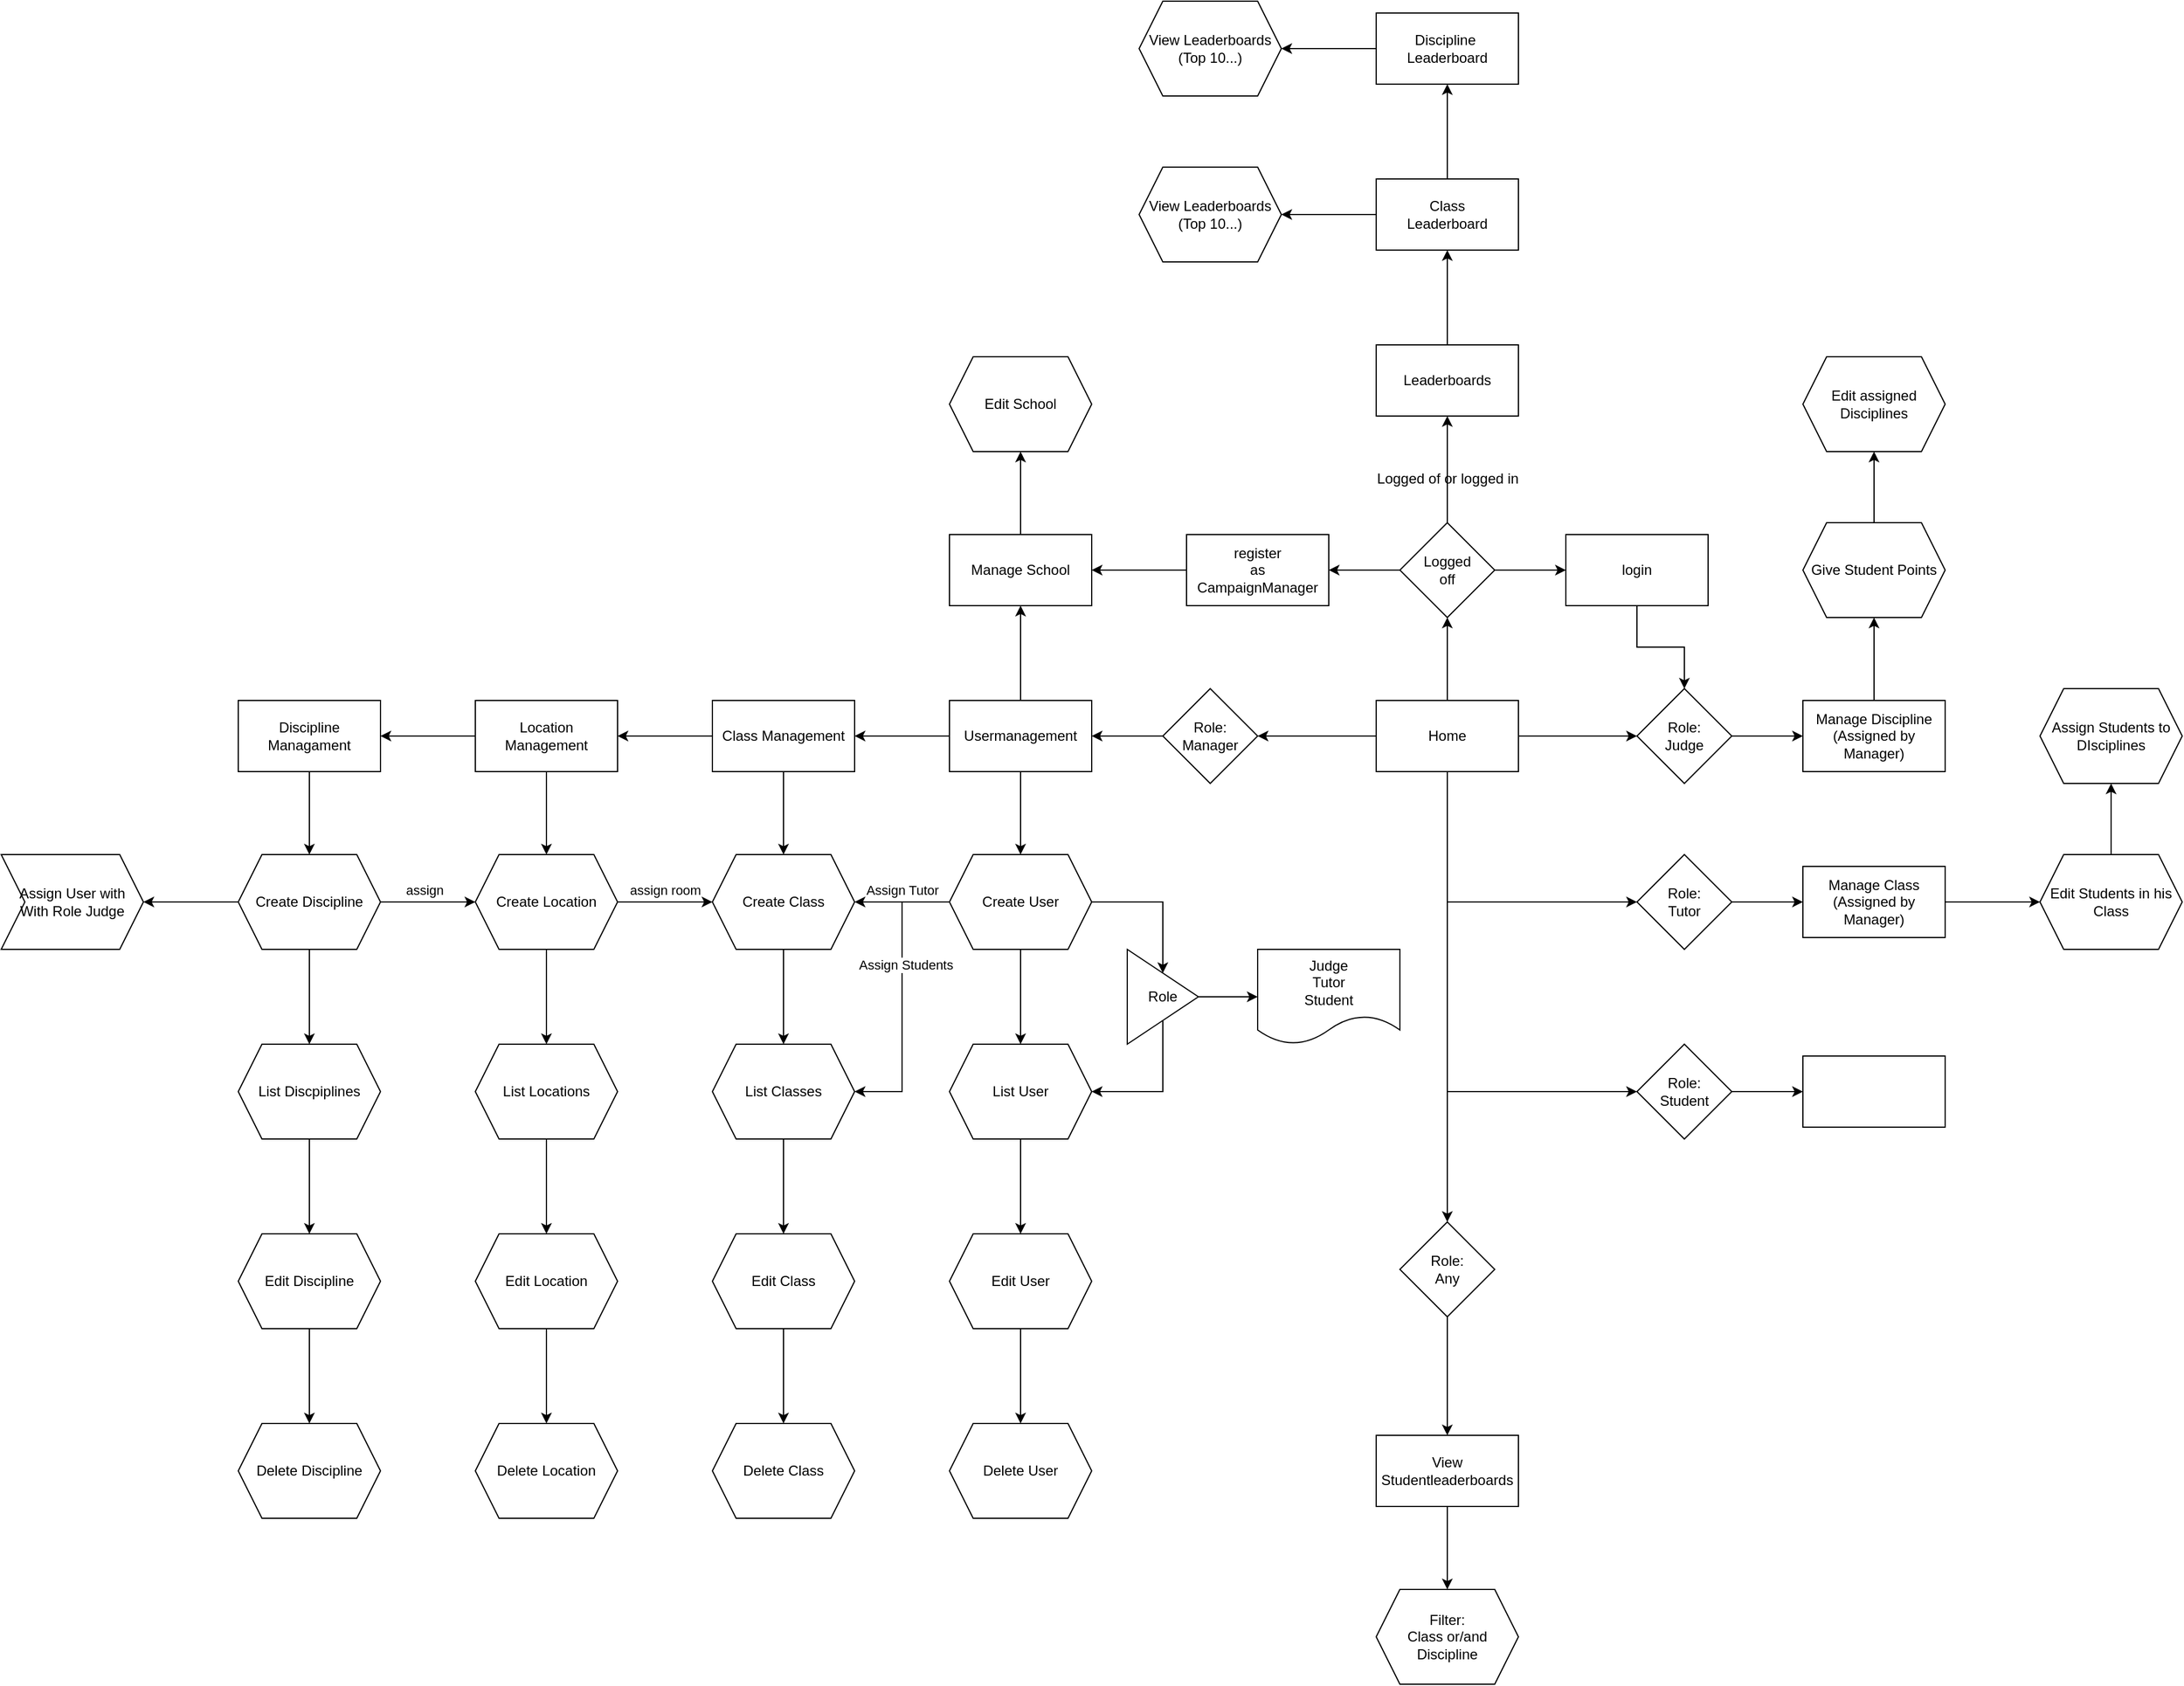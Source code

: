 <mxfile version="22.1.21" type="device">
  <diagram name="Page-1" id="-bvNG0nPx2e-1lamYGhy">
    <mxGraphModel dx="2177" dy="1967" grid="1" gridSize="10" guides="1" tooltips="1" connect="1" arrows="1" fold="1" page="1" pageScale="1" pageWidth="827" pageHeight="1169" math="0" shadow="0">
      <root>
        <mxCell id="0" />
        <mxCell id="1" parent="0" />
        <mxCell id="MP0bV6xL9u-5iZxoM9_i-12" value="" style="edgeStyle=orthogonalEdgeStyle;rounded=0;orthogonalLoop=1;jettySize=auto;html=1;" edge="1" parent="1" source="MP0bV6xL9u-5iZxoM9_i-6" target="MP0bV6xL9u-5iZxoM9_i-11">
          <mxGeometry relative="1" as="geometry" />
        </mxCell>
        <mxCell id="MP0bV6xL9u-5iZxoM9_i-18" value="" style="edgeStyle=orthogonalEdgeStyle;rounded=0;orthogonalLoop=1;jettySize=auto;html=1;" edge="1" parent="1" source="MP0bV6xL9u-5iZxoM9_i-6" target="MP0bV6xL9u-5iZxoM9_i-17">
          <mxGeometry relative="1" as="geometry" />
        </mxCell>
        <mxCell id="MP0bV6xL9u-5iZxoM9_i-83" value="" style="edgeStyle=orthogonalEdgeStyle;rounded=0;orthogonalLoop=1;jettySize=auto;html=1;" edge="1" parent="1" source="MP0bV6xL9u-5iZxoM9_i-6" target="MP0bV6xL9u-5iZxoM9_i-82">
          <mxGeometry relative="1" as="geometry" />
        </mxCell>
        <mxCell id="MP0bV6xL9u-5iZxoM9_i-94" value="" style="edgeStyle=orthogonalEdgeStyle;rounded=0;orthogonalLoop=1;jettySize=auto;html=1;" edge="1" parent="1" source="MP0bV6xL9u-5iZxoM9_i-6" target="MP0bV6xL9u-5iZxoM9_i-93">
          <mxGeometry relative="1" as="geometry">
            <Array as="points">
              <mxPoint x="410" y="570" />
            </Array>
          </mxGeometry>
        </mxCell>
        <mxCell id="MP0bV6xL9u-5iZxoM9_i-102" value="" style="edgeStyle=orthogonalEdgeStyle;rounded=0;orthogonalLoop=1;jettySize=auto;html=1;" edge="1" parent="1" source="MP0bV6xL9u-5iZxoM9_i-6" target="MP0bV6xL9u-5iZxoM9_i-101">
          <mxGeometry relative="1" as="geometry">
            <Array as="points">
              <mxPoint x="410" y="730" />
            </Array>
          </mxGeometry>
        </mxCell>
        <mxCell id="MP0bV6xL9u-5iZxoM9_i-106" value="" style="edgeStyle=orthogonalEdgeStyle;rounded=0;orthogonalLoop=1;jettySize=auto;html=1;" edge="1" parent="1" source="MP0bV6xL9u-5iZxoM9_i-6" target="MP0bV6xL9u-5iZxoM9_i-105">
          <mxGeometry relative="1" as="geometry" />
        </mxCell>
        <mxCell id="MP0bV6xL9u-5iZxoM9_i-6" value="Home" style="rounded=0;whiteSpace=wrap;html=1;" vertex="1" parent="1">
          <mxGeometry x="350" y="400" width="120" height="60" as="geometry" />
        </mxCell>
        <mxCell id="MP0bV6xL9u-5iZxoM9_i-14" value="" style="edgeStyle=orthogonalEdgeStyle;rounded=0;orthogonalLoop=1;jettySize=auto;html=1;" edge="1" parent="1" source="MP0bV6xL9u-5iZxoM9_i-11" target="MP0bV6xL9u-5iZxoM9_i-13">
          <mxGeometry relative="1" as="geometry" />
        </mxCell>
        <mxCell id="MP0bV6xL9u-5iZxoM9_i-16" value="" style="edgeStyle=orthogonalEdgeStyle;rounded=0;orthogonalLoop=1;jettySize=auto;html=1;" edge="1" parent="1" source="MP0bV6xL9u-5iZxoM9_i-11" target="MP0bV6xL9u-5iZxoM9_i-15">
          <mxGeometry relative="1" as="geometry" />
        </mxCell>
        <mxCell id="MP0bV6xL9u-5iZxoM9_i-112" value="" style="edgeStyle=orthogonalEdgeStyle;rounded=0;orthogonalLoop=1;jettySize=auto;html=1;" edge="1" parent="1" source="MP0bV6xL9u-5iZxoM9_i-11" target="MP0bV6xL9u-5iZxoM9_i-111">
          <mxGeometry relative="1" as="geometry" />
        </mxCell>
        <mxCell id="MP0bV6xL9u-5iZxoM9_i-11" value="Logged&lt;br&gt;off" style="rhombus;whiteSpace=wrap;html=1;rounded=0;" vertex="1" parent="1">
          <mxGeometry x="370" y="250" width="80" height="80" as="geometry" />
        </mxCell>
        <mxCell id="MP0bV6xL9u-5iZxoM9_i-84" style="edgeStyle=orthogonalEdgeStyle;rounded=0;orthogonalLoop=1;jettySize=auto;html=1;entryX=0.5;entryY=0;entryDx=0;entryDy=0;" edge="1" parent="1" source="MP0bV6xL9u-5iZxoM9_i-13" target="MP0bV6xL9u-5iZxoM9_i-82">
          <mxGeometry relative="1" as="geometry" />
        </mxCell>
        <mxCell id="MP0bV6xL9u-5iZxoM9_i-13" value="login" style="whiteSpace=wrap;html=1;rounded=0;" vertex="1" parent="1">
          <mxGeometry x="510" y="260" width="120" height="60" as="geometry" />
        </mxCell>
        <mxCell id="MP0bV6xL9u-5iZxoM9_i-31" value="" style="edgeStyle=orthogonalEdgeStyle;rounded=0;orthogonalLoop=1;jettySize=auto;html=1;" edge="1" parent="1" source="MP0bV6xL9u-5iZxoM9_i-15" target="MP0bV6xL9u-5iZxoM9_i-29">
          <mxGeometry relative="1" as="geometry" />
        </mxCell>
        <mxCell id="MP0bV6xL9u-5iZxoM9_i-15" value="register&lt;br&gt;as CampaignManager" style="whiteSpace=wrap;html=1;rounded=0;" vertex="1" parent="1">
          <mxGeometry x="190" y="260" width="120" height="60" as="geometry" />
        </mxCell>
        <mxCell id="MP0bV6xL9u-5iZxoM9_i-20" value="" style="edgeStyle=orthogonalEdgeStyle;rounded=0;orthogonalLoop=1;jettySize=auto;html=1;" edge="1" parent="1" source="MP0bV6xL9u-5iZxoM9_i-17" target="MP0bV6xL9u-5iZxoM9_i-19">
          <mxGeometry relative="1" as="geometry" />
        </mxCell>
        <mxCell id="MP0bV6xL9u-5iZxoM9_i-17" value="Role:&lt;br&gt;Manager" style="rhombus;whiteSpace=wrap;html=1;rounded=0;" vertex="1" parent="1">
          <mxGeometry x="170" y="390" width="80" height="80" as="geometry" />
        </mxCell>
        <mxCell id="MP0bV6xL9u-5iZxoM9_i-22" value="" style="edgeStyle=orthogonalEdgeStyle;rounded=0;orthogonalLoop=1;jettySize=auto;html=1;" edge="1" parent="1" source="MP0bV6xL9u-5iZxoM9_i-19" target="MP0bV6xL9u-5iZxoM9_i-21">
          <mxGeometry relative="1" as="geometry" />
        </mxCell>
        <mxCell id="MP0bV6xL9u-5iZxoM9_i-30" value="" style="edgeStyle=orthogonalEdgeStyle;rounded=0;orthogonalLoop=1;jettySize=auto;html=1;" edge="1" parent="1" source="MP0bV6xL9u-5iZxoM9_i-19" target="MP0bV6xL9u-5iZxoM9_i-29">
          <mxGeometry relative="1" as="geometry" />
        </mxCell>
        <mxCell id="MP0bV6xL9u-5iZxoM9_i-37" value="" style="edgeStyle=orthogonalEdgeStyle;rounded=0;orthogonalLoop=1;jettySize=auto;html=1;" edge="1" parent="1" source="MP0bV6xL9u-5iZxoM9_i-19" target="MP0bV6xL9u-5iZxoM9_i-36">
          <mxGeometry relative="1" as="geometry" />
        </mxCell>
        <mxCell id="MP0bV6xL9u-5iZxoM9_i-19" value="Usermanagement" style="whiteSpace=wrap;html=1;rounded=0;" vertex="1" parent="1">
          <mxGeometry x="-10" y="400" width="120" height="60" as="geometry" />
        </mxCell>
        <mxCell id="MP0bV6xL9u-5iZxoM9_i-24" value="" style="edgeStyle=orthogonalEdgeStyle;rounded=0;orthogonalLoop=1;jettySize=auto;html=1;" edge="1" parent="1" source="MP0bV6xL9u-5iZxoM9_i-21" target="MP0bV6xL9u-5iZxoM9_i-23">
          <mxGeometry relative="1" as="geometry" />
        </mxCell>
        <mxCell id="MP0bV6xL9u-5iZxoM9_i-46" value="" style="edgeStyle=orthogonalEdgeStyle;rounded=0;orthogonalLoop=1;jettySize=auto;html=1;" edge="1" parent="1" source="MP0bV6xL9u-5iZxoM9_i-21" target="MP0bV6xL9u-5iZxoM9_i-38">
          <mxGeometry relative="1" as="geometry" />
        </mxCell>
        <mxCell id="MP0bV6xL9u-5iZxoM9_i-52" value="Assign Tutor" style="edgeLabel;html=1;align=center;verticalAlign=middle;resizable=0;points=[];" vertex="1" connectable="0" parent="MP0bV6xL9u-5iZxoM9_i-46">
          <mxGeometry x="0.375" y="-2" relative="1" as="geometry">
            <mxPoint x="15" y="-8" as="offset" />
          </mxGeometry>
        </mxCell>
        <mxCell id="MP0bV6xL9u-5iZxoM9_i-47" style="edgeStyle=orthogonalEdgeStyle;rounded=0;orthogonalLoop=1;jettySize=auto;html=1;entryX=1;entryY=0.5;entryDx=0;entryDy=0;" edge="1" parent="1" source="MP0bV6xL9u-5iZxoM9_i-21" target="MP0bV6xL9u-5iZxoM9_i-40">
          <mxGeometry relative="1" as="geometry" />
        </mxCell>
        <mxCell id="MP0bV6xL9u-5iZxoM9_i-48" value="Assign Students" style="edgeLabel;html=1;align=center;verticalAlign=middle;resizable=0;points=[];" vertex="1" connectable="0" parent="MP0bV6xL9u-5iZxoM9_i-47">
          <mxGeometry x="-0.225" y="3" relative="1" as="geometry">
            <mxPoint as="offset" />
          </mxGeometry>
        </mxCell>
        <mxCell id="MP0bV6xL9u-5iZxoM9_i-50" value="" style="edgeStyle=orthogonalEdgeStyle;rounded=0;orthogonalLoop=1;jettySize=auto;html=1;entryX=0.5;entryY=0;entryDx=0;entryDy=0;" edge="1" parent="1" source="MP0bV6xL9u-5iZxoM9_i-21" target="MP0bV6xL9u-5iZxoM9_i-49">
          <mxGeometry relative="1" as="geometry">
            <Array as="points">
              <mxPoint x="170" y="570" />
            </Array>
          </mxGeometry>
        </mxCell>
        <mxCell id="MP0bV6xL9u-5iZxoM9_i-21" value="Create User" style="shape=hexagon;perimeter=hexagonPerimeter2;whiteSpace=wrap;html=1;fixedSize=1;rounded=0;" vertex="1" parent="1">
          <mxGeometry x="-10" y="530" width="120" height="80" as="geometry" />
        </mxCell>
        <mxCell id="MP0bV6xL9u-5iZxoM9_i-26" value="" style="edgeStyle=orthogonalEdgeStyle;rounded=0;orthogonalLoop=1;jettySize=auto;html=1;" edge="1" parent="1" source="MP0bV6xL9u-5iZxoM9_i-23" target="MP0bV6xL9u-5iZxoM9_i-25">
          <mxGeometry relative="1" as="geometry" />
        </mxCell>
        <mxCell id="MP0bV6xL9u-5iZxoM9_i-23" value="List User" style="shape=hexagon;perimeter=hexagonPerimeter2;whiteSpace=wrap;html=1;fixedSize=1;rounded=0;" vertex="1" parent="1">
          <mxGeometry x="-10" y="690" width="120" height="80" as="geometry" />
        </mxCell>
        <mxCell id="MP0bV6xL9u-5iZxoM9_i-28" value="" style="edgeStyle=orthogonalEdgeStyle;rounded=0;orthogonalLoop=1;jettySize=auto;html=1;" edge="1" parent="1" source="MP0bV6xL9u-5iZxoM9_i-25" target="MP0bV6xL9u-5iZxoM9_i-27">
          <mxGeometry relative="1" as="geometry" />
        </mxCell>
        <mxCell id="MP0bV6xL9u-5iZxoM9_i-25" value="Edit User" style="shape=hexagon;perimeter=hexagonPerimeter2;whiteSpace=wrap;html=1;fixedSize=1;rounded=0;" vertex="1" parent="1">
          <mxGeometry x="-10" y="850" width="120" height="80" as="geometry" />
        </mxCell>
        <mxCell id="MP0bV6xL9u-5iZxoM9_i-27" value="Delete User" style="shape=hexagon;perimeter=hexagonPerimeter2;whiteSpace=wrap;html=1;fixedSize=1;rounded=0;" vertex="1" parent="1">
          <mxGeometry x="-10" y="1010" width="120" height="80" as="geometry" />
        </mxCell>
        <mxCell id="MP0bV6xL9u-5iZxoM9_i-35" value="" style="edgeStyle=orthogonalEdgeStyle;rounded=0;orthogonalLoop=1;jettySize=auto;html=1;" edge="1" parent="1" source="MP0bV6xL9u-5iZxoM9_i-29" target="MP0bV6xL9u-5iZxoM9_i-34">
          <mxGeometry relative="1" as="geometry" />
        </mxCell>
        <mxCell id="MP0bV6xL9u-5iZxoM9_i-29" value="Manage School" style="whiteSpace=wrap;html=1;rounded=0;" vertex="1" parent="1">
          <mxGeometry x="-10" y="260" width="120" height="60" as="geometry" />
        </mxCell>
        <mxCell id="MP0bV6xL9u-5iZxoM9_i-34" value="Edit School" style="shape=hexagon;perimeter=hexagonPerimeter2;whiteSpace=wrap;html=1;fixedSize=1;rounded=0;" vertex="1" parent="1">
          <mxGeometry x="-10" y="110" width="120" height="80" as="geometry" />
        </mxCell>
        <mxCell id="MP0bV6xL9u-5iZxoM9_i-39" value="" style="edgeStyle=orthogonalEdgeStyle;rounded=0;orthogonalLoop=1;jettySize=auto;html=1;" edge="1" parent="1" source="MP0bV6xL9u-5iZxoM9_i-36" target="MP0bV6xL9u-5iZxoM9_i-38">
          <mxGeometry relative="1" as="geometry" />
        </mxCell>
        <mxCell id="MP0bV6xL9u-5iZxoM9_i-66" value="" style="edgeStyle=orthogonalEdgeStyle;rounded=0;orthogonalLoop=1;jettySize=auto;html=1;" edge="1" parent="1" source="MP0bV6xL9u-5iZxoM9_i-36" target="MP0bV6xL9u-5iZxoM9_i-65">
          <mxGeometry relative="1" as="geometry" />
        </mxCell>
        <mxCell id="MP0bV6xL9u-5iZxoM9_i-36" value="Class Management" style="whiteSpace=wrap;html=1;rounded=0;" vertex="1" parent="1">
          <mxGeometry x="-210" y="400" width="120" height="60" as="geometry" />
        </mxCell>
        <mxCell id="MP0bV6xL9u-5iZxoM9_i-41" value="" style="edgeStyle=orthogonalEdgeStyle;rounded=0;orthogonalLoop=1;jettySize=auto;html=1;" edge="1" parent="1" source="MP0bV6xL9u-5iZxoM9_i-38" target="MP0bV6xL9u-5iZxoM9_i-40">
          <mxGeometry relative="1" as="geometry" />
        </mxCell>
        <mxCell id="MP0bV6xL9u-5iZxoM9_i-38" value="Create Class" style="shape=hexagon;perimeter=hexagonPerimeter2;whiteSpace=wrap;html=1;fixedSize=1;rounded=0;" vertex="1" parent="1">
          <mxGeometry x="-210" y="530" width="120" height="80" as="geometry" />
        </mxCell>
        <mxCell id="MP0bV6xL9u-5iZxoM9_i-43" value="" style="edgeStyle=orthogonalEdgeStyle;rounded=0;orthogonalLoop=1;jettySize=auto;html=1;" edge="1" parent="1" source="MP0bV6xL9u-5iZxoM9_i-40" target="MP0bV6xL9u-5iZxoM9_i-42">
          <mxGeometry relative="1" as="geometry" />
        </mxCell>
        <mxCell id="MP0bV6xL9u-5iZxoM9_i-40" value="List Classes" style="shape=hexagon;perimeter=hexagonPerimeter2;whiteSpace=wrap;html=1;fixedSize=1;rounded=0;" vertex="1" parent="1">
          <mxGeometry x="-210" y="690" width="120" height="80" as="geometry" />
        </mxCell>
        <mxCell id="MP0bV6xL9u-5iZxoM9_i-45" value="" style="edgeStyle=orthogonalEdgeStyle;rounded=0;orthogonalLoop=1;jettySize=auto;html=1;" edge="1" parent="1" source="MP0bV6xL9u-5iZxoM9_i-42" target="MP0bV6xL9u-5iZxoM9_i-44">
          <mxGeometry relative="1" as="geometry" />
        </mxCell>
        <mxCell id="MP0bV6xL9u-5iZxoM9_i-42" value="Edit Class" style="shape=hexagon;perimeter=hexagonPerimeter2;whiteSpace=wrap;html=1;fixedSize=1;rounded=0;" vertex="1" parent="1">
          <mxGeometry x="-210" y="850" width="120" height="80" as="geometry" />
        </mxCell>
        <mxCell id="MP0bV6xL9u-5iZxoM9_i-44" value="Delete Class" style="shape=hexagon;perimeter=hexagonPerimeter2;whiteSpace=wrap;html=1;fixedSize=1;rounded=0;" vertex="1" parent="1">
          <mxGeometry x="-210" y="1010" width="120" height="80" as="geometry" />
        </mxCell>
        <mxCell id="MP0bV6xL9u-5iZxoM9_i-51" style="edgeStyle=orthogonalEdgeStyle;rounded=0;orthogonalLoop=1;jettySize=auto;html=1;entryX=1;entryY=0.5;entryDx=0;entryDy=0;exitX=0.5;exitY=1;exitDx=0;exitDy=0;" edge="1" parent="1" source="MP0bV6xL9u-5iZxoM9_i-49" target="MP0bV6xL9u-5iZxoM9_i-23">
          <mxGeometry relative="1" as="geometry">
            <Array as="points">
              <mxPoint x="170" y="730" />
            </Array>
          </mxGeometry>
        </mxCell>
        <mxCell id="MP0bV6xL9u-5iZxoM9_i-54" value="" style="edgeStyle=orthogonalEdgeStyle;rounded=0;orthogonalLoop=1;jettySize=auto;html=1;" edge="1" parent="1" source="MP0bV6xL9u-5iZxoM9_i-49" target="MP0bV6xL9u-5iZxoM9_i-53">
          <mxGeometry relative="1" as="geometry" />
        </mxCell>
        <mxCell id="MP0bV6xL9u-5iZxoM9_i-49" value="Role" style="triangle;whiteSpace=wrap;html=1;rounded=0;" vertex="1" parent="1">
          <mxGeometry x="140" y="610" width="60" height="80" as="geometry" />
        </mxCell>
        <mxCell id="MP0bV6xL9u-5iZxoM9_i-53" value="Judge&lt;br&gt;Tutor&lt;br&gt;Student" style="shape=document;whiteSpace=wrap;html=1;boundedLbl=1;rounded=0;" vertex="1" parent="1">
          <mxGeometry x="250" y="610" width="120" height="80" as="geometry" />
        </mxCell>
        <mxCell id="MP0bV6xL9u-5iZxoM9_i-58" value="" style="edgeStyle=orthogonalEdgeStyle;rounded=0;orthogonalLoop=1;jettySize=auto;html=1;exitX=0.5;exitY=1;exitDx=0;exitDy=0;" edge="1" parent="1" source="MP0bV6xL9u-5iZxoM9_i-67" target="MP0bV6xL9u-5iZxoM9_i-57">
          <mxGeometry relative="1" as="geometry">
            <mxPoint x="-710" y="460" as="sourcePoint" />
          </mxGeometry>
        </mxCell>
        <mxCell id="MP0bV6xL9u-5iZxoM9_i-60" value="" style="edgeStyle=orthogonalEdgeStyle;rounded=0;orthogonalLoop=1;jettySize=auto;html=1;" edge="1" parent="1" source="MP0bV6xL9u-5iZxoM9_i-57" target="MP0bV6xL9u-5iZxoM9_i-59">
          <mxGeometry relative="1" as="geometry" />
        </mxCell>
        <mxCell id="MP0bV6xL9u-5iZxoM9_i-73" value="" style="edgeStyle=orthogonalEdgeStyle;rounded=0;orthogonalLoop=1;jettySize=auto;html=1;" edge="1" parent="1" source="MP0bV6xL9u-5iZxoM9_i-57" target="MP0bV6xL9u-5iZxoM9_i-69">
          <mxGeometry relative="1" as="geometry" />
        </mxCell>
        <mxCell id="MP0bV6xL9u-5iZxoM9_i-74" value="assign" style="edgeLabel;html=1;align=center;verticalAlign=middle;resizable=0;points=[];" vertex="1" connectable="0" parent="MP0bV6xL9u-5iZxoM9_i-73">
          <mxGeometry x="-0.075" y="-4" relative="1" as="geometry">
            <mxPoint y="-14" as="offset" />
          </mxGeometry>
        </mxCell>
        <mxCell id="MP0bV6xL9u-5iZxoM9_i-86" value="" style="edgeStyle=orthogonalEdgeStyle;rounded=0;orthogonalLoop=1;jettySize=auto;html=1;" edge="1" parent="1" source="MP0bV6xL9u-5iZxoM9_i-57" target="MP0bV6xL9u-5iZxoM9_i-85">
          <mxGeometry relative="1" as="geometry" />
        </mxCell>
        <mxCell id="MP0bV6xL9u-5iZxoM9_i-57" value="Create Discipline" style="shape=hexagon;perimeter=hexagonPerimeter2;whiteSpace=wrap;html=1;fixedSize=1;rounded=0;" vertex="1" parent="1">
          <mxGeometry x="-610" y="530" width="120" height="80" as="geometry" />
        </mxCell>
        <mxCell id="MP0bV6xL9u-5iZxoM9_i-62" value="" style="edgeStyle=orthogonalEdgeStyle;rounded=0;orthogonalLoop=1;jettySize=auto;html=1;" edge="1" parent="1" source="MP0bV6xL9u-5iZxoM9_i-59" target="MP0bV6xL9u-5iZxoM9_i-61">
          <mxGeometry relative="1" as="geometry" />
        </mxCell>
        <mxCell id="MP0bV6xL9u-5iZxoM9_i-59" value="List Discpiplines" style="shape=hexagon;perimeter=hexagonPerimeter2;whiteSpace=wrap;html=1;fixedSize=1;rounded=0;" vertex="1" parent="1">
          <mxGeometry x="-610" y="690" width="120" height="80" as="geometry" />
        </mxCell>
        <mxCell id="MP0bV6xL9u-5iZxoM9_i-64" value="" style="edgeStyle=orthogonalEdgeStyle;rounded=0;orthogonalLoop=1;jettySize=auto;html=1;" edge="1" parent="1" source="MP0bV6xL9u-5iZxoM9_i-61" target="MP0bV6xL9u-5iZxoM9_i-63">
          <mxGeometry relative="1" as="geometry" />
        </mxCell>
        <mxCell id="MP0bV6xL9u-5iZxoM9_i-61" value="Edit Discipline" style="shape=hexagon;perimeter=hexagonPerimeter2;whiteSpace=wrap;html=1;fixedSize=1;rounded=0;" vertex="1" parent="1">
          <mxGeometry x="-610" y="850" width="120" height="80" as="geometry" />
        </mxCell>
        <mxCell id="MP0bV6xL9u-5iZxoM9_i-63" value="Delete Discipline" style="shape=hexagon;perimeter=hexagonPerimeter2;whiteSpace=wrap;html=1;fixedSize=1;rounded=0;" vertex="1" parent="1">
          <mxGeometry x="-610" y="1010" width="120" height="80" as="geometry" />
        </mxCell>
        <mxCell id="MP0bV6xL9u-5iZxoM9_i-68" value="" style="edgeStyle=orthogonalEdgeStyle;rounded=0;orthogonalLoop=1;jettySize=auto;html=1;" edge="1" parent="1" source="MP0bV6xL9u-5iZxoM9_i-65" target="MP0bV6xL9u-5iZxoM9_i-67">
          <mxGeometry relative="1" as="geometry" />
        </mxCell>
        <mxCell id="MP0bV6xL9u-5iZxoM9_i-70" value="" style="edgeStyle=orthogonalEdgeStyle;rounded=0;orthogonalLoop=1;jettySize=auto;html=1;" edge="1" parent="1" source="MP0bV6xL9u-5iZxoM9_i-65" target="MP0bV6xL9u-5iZxoM9_i-69">
          <mxGeometry relative="1" as="geometry" />
        </mxCell>
        <mxCell id="MP0bV6xL9u-5iZxoM9_i-65" value="Location Management" style="whiteSpace=wrap;html=1;rounded=0;" vertex="1" parent="1">
          <mxGeometry x="-410" y="400" width="120" height="60" as="geometry" />
        </mxCell>
        <mxCell id="MP0bV6xL9u-5iZxoM9_i-67" value="Discipline Managament" style="whiteSpace=wrap;html=1;rounded=0;" vertex="1" parent="1">
          <mxGeometry x="-610" y="400" width="120" height="60" as="geometry" />
        </mxCell>
        <mxCell id="MP0bV6xL9u-5iZxoM9_i-71" value="" style="edgeStyle=orthogonalEdgeStyle;rounded=0;orthogonalLoop=1;jettySize=auto;html=1;" edge="1" parent="1" source="MP0bV6xL9u-5iZxoM9_i-69" target="MP0bV6xL9u-5iZxoM9_i-38">
          <mxGeometry relative="1" as="geometry" />
        </mxCell>
        <mxCell id="MP0bV6xL9u-5iZxoM9_i-72" value="assign room&lt;br&gt;" style="edgeLabel;html=1;align=center;verticalAlign=middle;resizable=0;points=[];" vertex="1" connectable="0" parent="MP0bV6xL9u-5iZxoM9_i-71">
          <mxGeometry x="-0.1" y="-1" relative="1" as="geometry">
            <mxPoint x="4" y="-11" as="offset" />
          </mxGeometry>
        </mxCell>
        <mxCell id="MP0bV6xL9u-5iZxoM9_i-76" value="" style="edgeStyle=orthogonalEdgeStyle;rounded=0;orthogonalLoop=1;jettySize=auto;html=1;" edge="1" parent="1" source="MP0bV6xL9u-5iZxoM9_i-69" target="MP0bV6xL9u-5iZxoM9_i-75">
          <mxGeometry relative="1" as="geometry" />
        </mxCell>
        <mxCell id="MP0bV6xL9u-5iZxoM9_i-69" value="Create Location" style="shape=hexagon;perimeter=hexagonPerimeter2;whiteSpace=wrap;html=1;fixedSize=1;rounded=0;" vertex="1" parent="1">
          <mxGeometry x="-410" y="530" width="120" height="80" as="geometry" />
        </mxCell>
        <mxCell id="MP0bV6xL9u-5iZxoM9_i-79" value="" style="edgeStyle=orthogonalEdgeStyle;rounded=0;orthogonalLoop=1;jettySize=auto;html=1;" edge="1" parent="1" source="MP0bV6xL9u-5iZxoM9_i-75" target="MP0bV6xL9u-5iZxoM9_i-78">
          <mxGeometry relative="1" as="geometry" />
        </mxCell>
        <mxCell id="MP0bV6xL9u-5iZxoM9_i-75" value="List Locations" style="shape=hexagon;perimeter=hexagonPerimeter2;whiteSpace=wrap;html=1;fixedSize=1;rounded=0;" vertex="1" parent="1">
          <mxGeometry x="-410" y="690" width="120" height="80" as="geometry" />
        </mxCell>
        <mxCell id="MP0bV6xL9u-5iZxoM9_i-81" value="" style="edgeStyle=orthogonalEdgeStyle;rounded=0;orthogonalLoop=1;jettySize=auto;html=1;" edge="1" parent="1" source="MP0bV6xL9u-5iZxoM9_i-78" target="MP0bV6xL9u-5iZxoM9_i-80">
          <mxGeometry relative="1" as="geometry" />
        </mxCell>
        <mxCell id="MP0bV6xL9u-5iZxoM9_i-78" value="Edit Location" style="shape=hexagon;perimeter=hexagonPerimeter2;whiteSpace=wrap;html=1;fixedSize=1;rounded=0;" vertex="1" parent="1">
          <mxGeometry x="-410" y="850" width="120" height="80" as="geometry" />
        </mxCell>
        <mxCell id="MP0bV6xL9u-5iZxoM9_i-80" value="Delete Location" style="shape=hexagon;perimeter=hexagonPerimeter2;whiteSpace=wrap;html=1;fixedSize=1;rounded=0;" vertex="1" parent="1">
          <mxGeometry x="-410" y="1010" width="120" height="80" as="geometry" />
        </mxCell>
        <mxCell id="MP0bV6xL9u-5iZxoM9_i-88" value="" style="edgeStyle=orthogonalEdgeStyle;rounded=0;orthogonalLoop=1;jettySize=auto;html=1;" edge="1" parent="1" source="MP0bV6xL9u-5iZxoM9_i-82" target="MP0bV6xL9u-5iZxoM9_i-87">
          <mxGeometry relative="1" as="geometry" />
        </mxCell>
        <mxCell id="MP0bV6xL9u-5iZxoM9_i-82" value="Role:&lt;br&gt;Judge" style="rhombus;whiteSpace=wrap;html=1;rounded=0;" vertex="1" parent="1">
          <mxGeometry x="570" y="390" width="80" height="80" as="geometry" />
        </mxCell>
        <mxCell id="MP0bV6xL9u-5iZxoM9_i-85" value="Assign User with&lt;br&gt;With Role Judge" style="shape=step;perimeter=stepPerimeter;whiteSpace=wrap;html=1;fixedSize=1;rounded=0;" vertex="1" parent="1">
          <mxGeometry x="-810" y="530" width="120" height="80" as="geometry" />
        </mxCell>
        <mxCell id="MP0bV6xL9u-5iZxoM9_i-90" value="" style="edgeStyle=orthogonalEdgeStyle;rounded=0;orthogonalLoop=1;jettySize=auto;html=1;" edge="1" parent="1" source="MP0bV6xL9u-5iZxoM9_i-87" target="MP0bV6xL9u-5iZxoM9_i-89">
          <mxGeometry relative="1" as="geometry" />
        </mxCell>
        <mxCell id="MP0bV6xL9u-5iZxoM9_i-87" value="Manage Discipline&lt;br&gt;(Assigned by Manager)" style="whiteSpace=wrap;html=1;rounded=0;" vertex="1" parent="1">
          <mxGeometry x="710" y="400" width="120" height="60" as="geometry" />
        </mxCell>
        <mxCell id="MP0bV6xL9u-5iZxoM9_i-92" value="" style="edgeStyle=orthogonalEdgeStyle;rounded=0;orthogonalLoop=1;jettySize=auto;html=1;" edge="1" parent="1" source="MP0bV6xL9u-5iZxoM9_i-89" target="MP0bV6xL9u-5iZxoM9_i-91">
          <mxGeometry relative="1" as="geometry" />
        </mxCell>
        <mxCell id="MP0bV6xL9u-5iZxoM9_i-89" value="Give Student Points" style="shape=hexagon;perimeter=hexagonPerimeter2;whiteSpace=wrap;html=1;fixedSize=1;rounded=0;" vertex="1" parent="1">
          <mxGeometry x="710" y="250" width="120" height="80" as="geometry" />
        </mxCell>
        <mxCell id="MP0bV6xL9u-5iZxoM9_i-91" value="Edit assigned Disciplines" style="shape=hexagon;perimeter=hexagonPerimeter2;whiteSpace=wrap;html=1;fixedSize=1;rounded=0;" vertex="1" parent="1">
          <mxGeometry x="710" y="110" width="120" height="80" as="geometry" />
        </mxCell>
        <mxCell id="MP0bV6xL9u-5iZxoM9_i-96" value="" style="edgeStyle=orthogonalEdgeStyle;rounded=0;orthogonalLoop=1;jettySize=auto;html=1;" edge="1" parent="1" source="MP0bV6xL9u-5iZxoM9_i-93" target="MP0bV6xL9u-5iZxoM9_i-95">
          <mxGeometry relative="1" as="geometry" />
        </mxCell>
        <mxCell id="MP0bV6xL9u-5iZxoM9_i-93" value="Role:&lt;br&gt;Tutor" style="rhombus;whiteSpace=wrap;html=1;rounded=0;" vertex="1" parent="1">
          <mxGeometry x="570" y="530" width="80" height="80" as="geometry" />
        </mxCell>
        <mxCell id="MP0bV6xL9u-5iZxoM9_i-98" value="" style="edgeStyle=orthogonalEdgeStyle;rounded=0;orthogonalLoop=1;jettySize=auto;html=1;" edge="1" parent="1" source="MP0bV6xL9u-5iZxoM9_i-95" target="MP0bV6xL9u-5iZxoM9_i-97">
          <mxGeometry relative="1" as="geometry" />
        </mxCell>
        <mxCell id="MP0bV6xL9u-5iZxoM9_i-95" value="Manage Class&lt;br&gt;(Assigned by Manager)" style="whiteSpace=wrap;html=1;rounded=0;" vertex="1" parent="1">
          <mxGeometry x="710" y="540" width="120" height="60" as="geometry" />
        </mxCell>
        <mxCell id="MP0bV6xL9u-5iZxoM9_i-100" value="" style="edgeStyle=orthogonalEdgeStyle;rounded=0;orthogonalLoop=1;jettySize=auto;html=1;" edge="1" parent="1" source="MP0bV6xL9u-5iZxoM9_i-97" target="MP0bV6xL9u-5iZxoM9_i-99">
          <mxGeometry relative="1" as="geometry" />
        </mxCell>
        <mxCell id="MP0bV6xL9u-5iZxoM9_i-97" value="Edit Students in his Class" style="shape=hexagon;perimeter=hexagonPerimeter2;whiteSpace=wrap;html=1;fixedSize=1;rounded=0;" vertex="1" parent="1">
          <mxGeometry x="910" y="530" width="120" height="80" as="geometry" />
        </mxCell>
        <mxCell id="MP0bV6xL9u-5iZxoM9_i-99" value="Assign Students to DIsciplines" style="shape=hexagon;perimeter=hexagonPerimeter2;whiteSpace=wrap;html=1;fixedSize=1;rounded=0;" vertex="1" parent="1">
          <mxGeometry x="910" y="390" width="120" height="80" as="geometry" />
        </mxCell>
        <mxCell id="MP0bV6xL9u-5iZxoM9_i-104" value="" style="edgeStyle=orthogonalEdgeStyle;rounded=0;orthogonalLoop=1;jettySize=auto;html=1;" edge="1" parent="1" source="MP0bV6xL9u-5iZxoM9_i-101" target="MP0bV6xL9u-5iZxoM9_i-103">
          <mxGeometry relative="1" as="geometry" />
        </mxCell>
        <mxCell id="MP0bV6xL9u-5iZxoM9_i-101" value="Role:&lt;br&gt;Student" style="rhombus;whiteSpace=wrap;html=1;rounded=0;" vertex="1" parent="1">
          <mxGeometry x="570" y="690" width="80" height="80" as="geometry" />
        </mxCell>
        <mxCell id="MP0bV6xL9u-5iZxoM9_i-103" value="" style="whiteSpace=wrap;html=1;rounded=0;" vertex="1" parent="1">
          <mxGeometry x="710" y="700" width="120" height="60" as="geometry" />
        </mxCell>
        <mxCell id="MP0bV6xL9u-5iZxoM9_i-108" value="" style="edgeStyle=orthogonalEdgeStyle;rounded=0;orthogonalLoop=1;jettySize=auto;html=1;" edge="1" parent="1" source="MP0bV6xL9u-5iZxoM9_i-105" target="MP0bV6xL9u-5iZxoM9_i-107">
          <mxGeometry relative="1" as="geometry" />
        </mxCell>
        <mxCell id="MP0bV6xL9u-5iZxoM9_i-105" value="Role:&lt;br&gt;Any" style="rhombus;whiteSpace=wrap;html=1;rounded=0;" vertex="1" parent="1">
          <mxGeometry x="370" y="840" width="80" height="80" as="geometry" />
        </mxCell>
        <mxCell id="MP0bV6xL9u-5iZxoM9_i-125" value="" style="edgeStyle=orthogonalEdgeStyle;rounded=0;orthogonalLoop=1;jettySize=auto;html=1;" edge="1" parent="1" source="MP0bV6xL9u-5iZxoM9_i-107" target="MP0bV6xL9u-5iZxoM9_i-124">
          <mxGeometry relative="1" as="geometry" />
        </mxCell>
        <mxCell id="MP0bV6xL9u-5iZxoM9_i-107" value="View Studentleaderboards" style="whiteSpace=wrap;html=1;rounded=0;" vertex="1" parent="1">
          <mxGeometry x="350" y="1020" width="120" height="60" as="geometry" />
        </mxCell>
        <mxCell id="MP0bV6xL9u-5iZxoM9_i-115" value="" style="edgeStyle=orthogonalEdgeStyle;rounded=0;orthogonalLoop=1;jettySize=auto;html=1;" edge="1" parent="1" source="MP0bV6xL9u-5iZxoM9_i-111" target="MP0bV6xL9u-5iZxoM9_i-114">
          <mxGeometry relative="1" as="geometry" />
        </mxCell>
        <mxCell id="MP0bV6xL9u-5iZxoM9_i-111" value="Leaderboards" style="whiteSpace=wrap;html=1;rounded=0;" vertex="1" parent="1">
          <mxGeometry x="350" y="100" width="120" height="60" as="geometry" />
        </mxCell>
        <mxCell id="MP0bV6xL9u-5iZxoM9_i-113" value="Logged of or logged in" style="text;html=1;align=center;verticalAlign=middle;resizable=0;points=[];autosize=1;strokeColor=none;fillColor=none;" vertex="1" parent="1">
          <mxGeometry x="340" y="198" width="140" height="30" as="geometry" />
        </mxCell>
        <mxCell id="MP0bV6xL9u-5iZxoM9_i-117" value="" style="edgeStyle=orthogonalEdgeStyle;rounded=0;orthogonalLoop=1;jettySize=auto;html=1;" edge="1" parent="1" source="MP0bV6xL9u-5iZxoM9_i-114" target="MP0bV6xL9u-5iZxoM9_i-116">
          <mxGeometry relative="1" as="geometry" />
        </mxCell>
        <mxCell id="MP0bV6xL9u-5iZxoM9_i-119" value="" style="edgeStyle=orthogonalEdgeStyle;rounded=0;orthogonalLoop=1;jettySize=auto;html=1;" edge="1" parent="1" source="MP0bV6xL9u-5iZxoM9_i-114" target="MP0bV6xL9u-5iZxoM9_i-118">
          <mxGeometry relative="1" as="geometry" />
        </mxCell>
        <mxCell id="MP0bV6xL9u-5iZxoM9_i-114" value="Class&lt;br&gt;Leaderboard" style="whiteSpace=wrap;html=1;rounded=0;" vertex="1" parent="1">
          <mxGeometry x="350" y="-40" width="120" height="60" as="geometry" />
        </mxCell>
        <mxCell id="MP0bV6xL9u-5iZxoM9_i-116" value="View Leaderboards&lt;br&gt;(Top 10...)" style="shape=hexagon;perimeter=hexagonPerimeter2;whiteSpace=wrap;html=1;fixedSize=1;rounded=0;" vertex="1" parent="1">
          <mxGeometry x="150" y="-50" width="120" height="80" as="geometry" />
        </mxCell>
        <mxCell id="MP0bV6xL9u-5iZxoM9_i-121" value="" style="edgeStyle=orthogonalEdgeStyle;rounded=0;orthogonalLoop=1;jettySize=auto;html=1;" edge="1" parent="1" source="MP0bV6xL9u-5iZxoM9_i-118" target="MP0bV6xL9u-5iZxoM9_i-120">
          <mxGeometry relative="1" as="geometry" />
        </mxCell>
        <mxCell id="MP0bV6xL9u-5iZxoM9_i-118" value="Discipline&amp;nbsp;&lt;br&gt;Leaderboard" style="whiteSpace=wrap;html=1;rounded=0;" vertex="1" parent="1">
          <mxGeometry x="350" y="-180" width="120" height="60" as="geometry" />
        </mxCell>
        <mxCell id="MP0bV6xL9u-5iZxoM9_i-120" value="View Leaderboards&lt;br&gt;(Top 10...)" style="shape=hexagon;perimeter=hexagonPerimeter2;whiteSpace=wrap;html=1;fixedSize=1;rounded=0;" vertex="1" parent="1">
          <mxGeometry x="150" y="-190" width="120" height="80" as="geometry" />
        </mxCell>
        <mxCell id="MP0bV6xL9u-5iZxoM9_i-124" value="Filter:&lt;br&gt;Class or/and Discipline" style="shape=hexagon;perimeter=hexagonPerimeter2;whiteSpace=wrap;html=1;fixedSize=1;rounded=0;" vertex="1" parent="1">
          <mxGeometry x="350" y="1150" width="120" height="80" as="geometry" />
        </mxCell>
      </root>
    </mxGraphModel>
  </diagram>
</mxfile>
